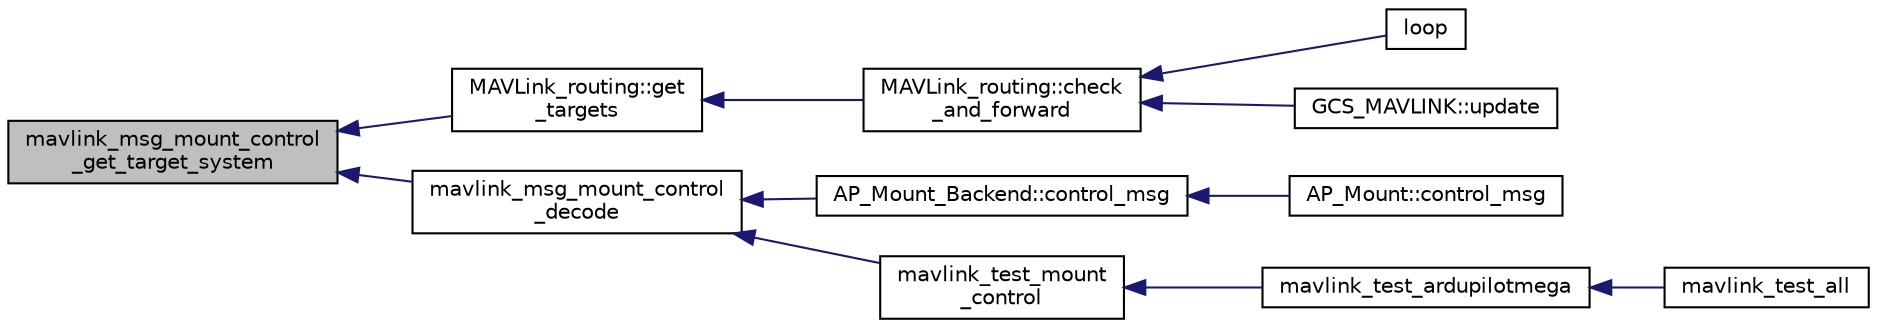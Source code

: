 digraph "mavlink_msg_mount_control_get_target_system"
{
 // INTERACTIVE_SVG=YES
  edge [fontname="Helvetica",fontsize="10",labelfontname="Helvetica",labelfontsize="10"];
  node [fontname="Helvetica",fontsize="10",shape=record];
  rankdir="LR";
  Node1 [label="mavlink_msg_mount_control\l_get_target_system",height=0.2,width=0.4,color="black", fillcolor="grey75", style="filled", fontcolor="black"];
  Node1 -> Node2 [dir="back",color="midnightblue",fontsize="10",style="solid",fontname="Helvetica"];
  Node2 [label="MAVLink_routing::get\l_targets",height=0.2,width=0.4,color="black", fillcolor="white", style="filled",URL="$classMAVLink__routing.html#afca07626745616e05d03caf5a0601c2f"];
  Node2 -> Node3 [dir="back",color="midnightblue",fontsize="10",style="solid",fontname="Helvetica"];
  Node3 [label="MAVLink_routing::check\l_and_forward",height=0.2,width=0.4,color="black", fillcolor="white", style="filled",URL="$classMAVLink__routing.html#a474038c8ab695c57e23fb6fec4664947"];
  Node3 -> Node4 [dir="back",color="midnightblue",fontsize="10",style="solid",fontname="Helvetica"];
  Node4 [label="loop",height=0.2,width=0.4,color="black", fillcolor="white", style="filled",URL="$routing_8cpp.html#a0b33edabd7f1c4e4a0bf32c67269be2f"];
  Node3 -> Node5 [dir="back",color="midnightblue",fontsize="10",style="solid",fontname="Helvetica"];
  Node5 [label="GCS_MAVLINK::update",height=0.2,width=0.4,color="black", fillcolor="white", style="filled",URL="$classGCS__MAVLINK.html#a289db0d1e6881d61f182e44c5ef6b09e"];
  Node1 -> Node6 [dir="back",color="midnightblue",fontsize="10",style="solid",fontname="Helvetica"];
  Node6 [label="mavlink_msg_mount_control\l_decode",height=0.2,width=0.4,color="black", fillcolor="white", style="filled",URL="$mavlink__msg__mount__control_8h.html#a53005c020f2118b2deed37c232b79296",tooltip="Decode a mount_control message into a struct. "];
  Node6 -> Node7 [dir="back",color="midnightblue",fontsize="10",style="solid",fontname="Helvetica"];
  Node7 [label="AP_Mount_Backend::control_msg",height=0.2,width=0.4,color="black", fillcolor="white", style="filled",URL="$classAP__Mount__Backend.html#ae975fe1daaa9722be740772fcb20e0ff"];
  Node7 -> Node8 [dir="back",color="midnightblue",fontsize="10",style="solid",fontname="Helvetica"];
  Node8 [label="AP_Mount::control_msg",height=0.2,width=0.4,color="black", fillcolor="white", style="filled",URL="$classAP__Mount.html#a88ddd07ac8d62ca4b93f06667ecb1fdc"];
  Node6 -> Node9 [dir="back",color="midnightblue",fontsize="10",style="solid",fontname="Helvetica"];
  Node9 [label="mavlink_test_mount\l_control",height=0.2,width=0.4,color="black", fillcolor="white", style="filled",URL="$ardupilotmega_2testsuite_8h.html#a62c180b5a108381dc8bc7f7a987ea7a3"];
  Node9 -> Node10 [dir="back",color="midnightblue",fontsize="10",style="solid",fontname="Helvetica"];
  Node10 [label="mavlink_test_ardupilotmega",height=0.2,width=0.4,color="black", fillcolor="white", style="filled",URL="$ardupilotmega_2testsuite_8h.html#ab264d471ac2f46584f2bb580704b5e9d"];
  Node10 -> Node11 [dir="back",color="midnightblue",fontsize="10",style="solid",fontname="Helvetica"];
  Node11 [label="mavlink_test_all",height=0.2,width=0.4,color="black", fillcolor="white", style="filled",URL="$ardupilotmega_2testsuite_8h.html#a4cc77b6c343679298da5d3c2b4e48759"];
}
